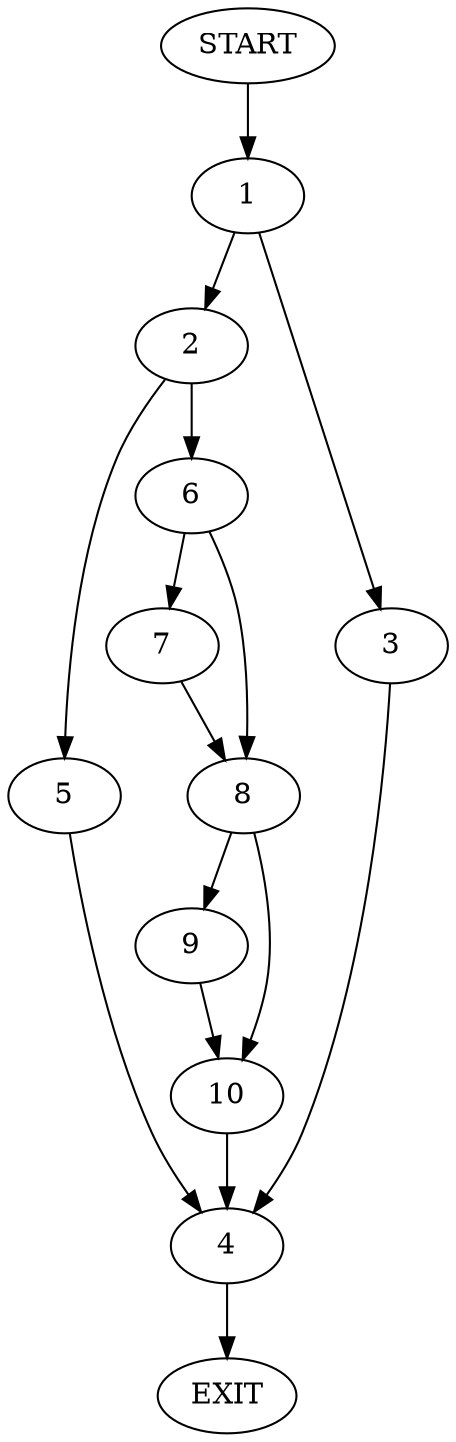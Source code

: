 digraph {
0 [label="START"]
11 [label="EXIT"]
0 -> 1
1 -> 2
1 -> 3
3 -> 4
2 -> 5
2 -> 6
4 -> 11
5 -> 4
6 -> 7
6 -> 8
7 -> 8
8 -> 9
8 -> 10
9 -> 10
10 -> 4
}
